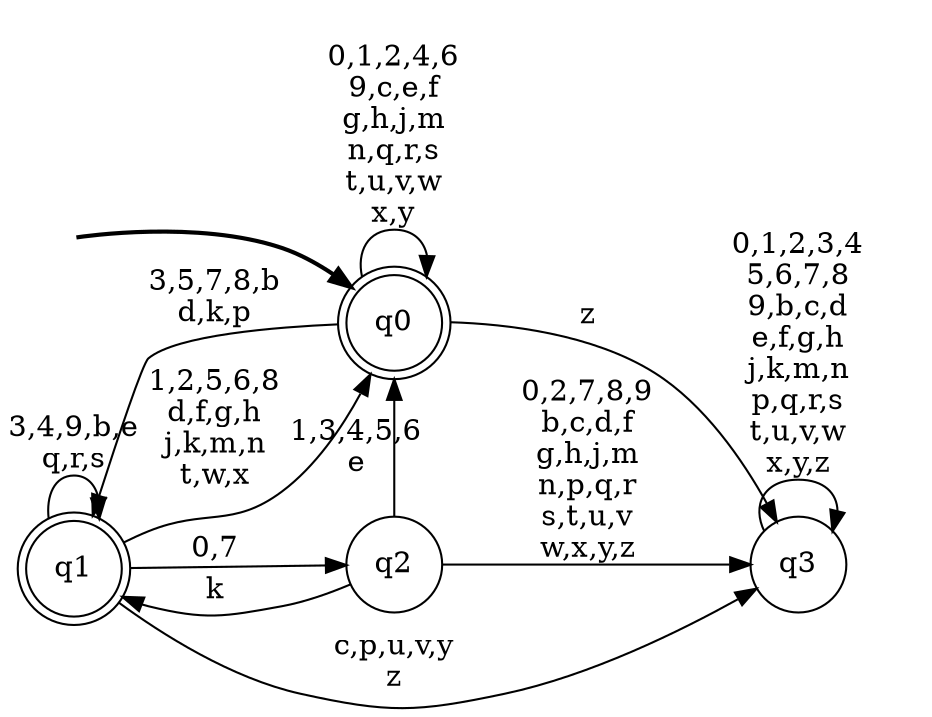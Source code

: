 digraph BlueStar {
__start0 [style = invis, shape = none, label = "", width = 0, height = 0];

rankdir=LR;
size="8,5";

s0 [style="rounded,filled", color="black", fillcolor="white" shape="doublecircle", label="q0"];
s1 [style="rounded,filled", color="black", fillcolor="white" shape="doublecircle", label="q1"];
s2 [style="filled", color="black", fillcolor="white" shape="circle", label="q2"];
s3 [style="filled", color="black", fillcolor="white" shape="circle", label="q3"];
subgraph cluster_main { 
	graph [pad=".75", ranksep="0.15", nodesep="0.15"];
	 style=invis; 
	__start0 -> s0 [penwidth=2];
}
s0 -> s0 [label="0,1,2,4,6\n9,c,e,f\ng,h,j,m\nn,q,r,s\nt,u,v,w\nx,y"];
s0 -> s1 [label="3,5,7,8,b\nd,k,p"];
s0 -> s3 [label="z"];
s1 -> s0 [label="1,2,5,6,8\nd,f,g,h\nj,k,m,n\nt,w,x"];
s1 -> s1 [label="3,4,9,b,e\nq,r,s"];
s1 -> s2 [label="0,7"];
s1 -> s3 [label="c,p,u,v,y\nz"];
s2 -> s0 [label="1,3,4,5,6\ne"];
s2 -> s1 [label="k"];
s2 -> s3 [label="0,2,7,8,9\nb,c,d,f\ng,h,j,m\nn,p,q,r\ns,t,u,v\nw,x,y,z"];
s3 -> s3 [label="0,1,2,3,4\n5,6,7,8\n9,b,c,d\ne,f,g,h\nj,k,m,n\np,q,r,s\nt,u,v,w\nx,y,z"];

}